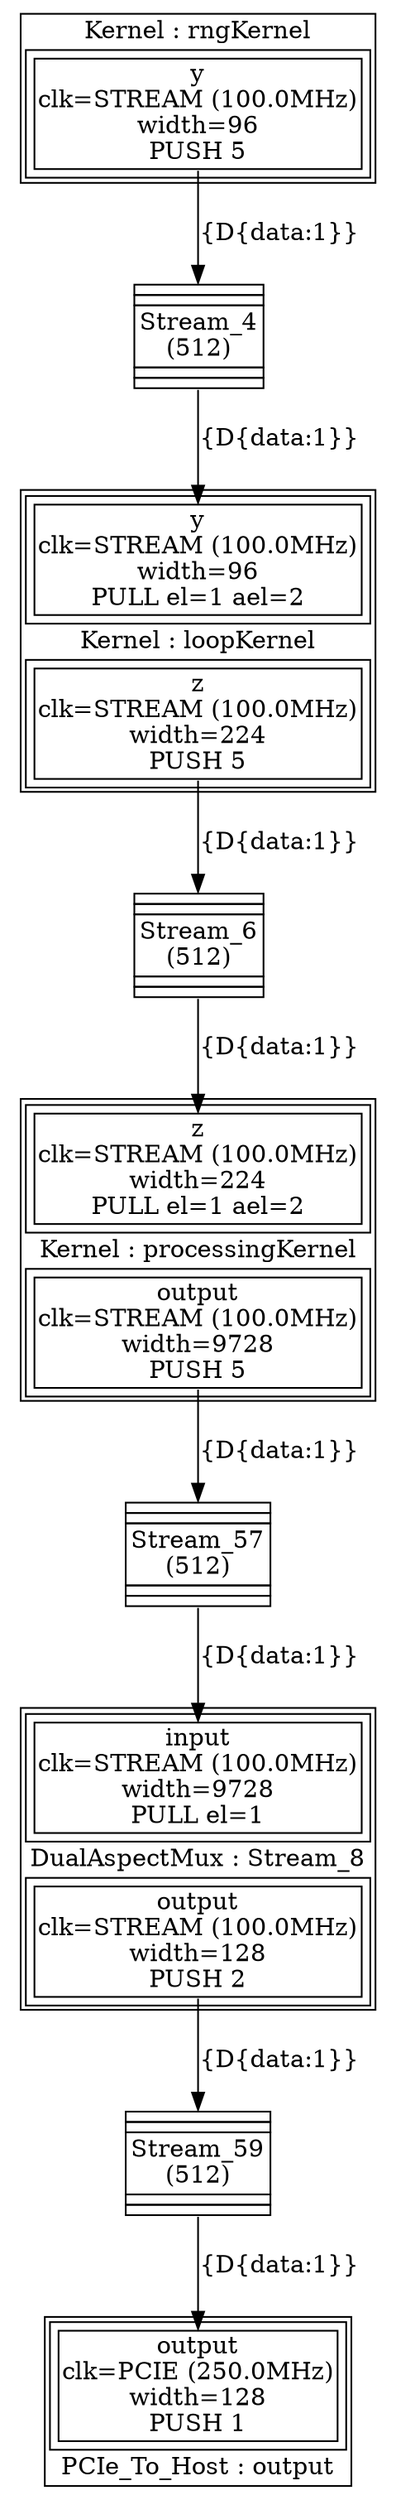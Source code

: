 digraph manager_compiler_graph {
rngKernel[shape=plaintext, label=<<TABLE  BORDER="1" CELLPADDING="1" CELLSPACING="1"><TR><TD BGCOLOR="white" BORDER="0" PORT="node_info" ROWSPAN="1" COLSPAN="1">Kernel : rngKernel</TD></TR><TR><TD BGCOLOR="white" BORDER="0" PORT="outputs" ROWSPAN="1" COLSPAN="1"><TABLE  BORDER="1" CELLPADDING="1" CELLSPACING="4"><TR><TD BGCOLOR="white" BORDER="1" PORT="y" ROWSPAN="1" COLSPAN="1">y<BR/>clk=STREAM (100.0MHz)<BR/>width=96<BR/>PUSH 5</TD></TR></TABLE></TD></TR></TABLE>>];
loopKernel[shape=plaintext, label=<<TABLE  BORDER="1" CELLPADDING="1" CELLSPACING="1"><TR><TD BGCOLOR="white" BORDER="0" PORT="inputs" ROWSPAN="1" COLSPAN="1"><TABLE  BORDER="1" CELLPADDING="1" CELLSPACING="4"><TR><TD BGCOLOR="white" BORDER="1" PORT="y" ROWSPAN="1" COLSPAN="1">y<BR/>clk=STREAM (100.0MHz)<BR/>width=96<BR/>PULL el=1 ael=2</TD></TR></TABLE></TD></TR><TR><TD BGCOLOR="white" BORDER="0" PORT="node_info" ROWSPAN="1" COLSPAN="1">Kernel : loopKernel</TD></TR><TR><TD BGCOLOR="white" BORDER="0" PORT="outputs" ROWSPAN="1" COLSPAN="1"><TABLE  BORDER="1" CELLPADDING="1" CELLSPACING="4"><TR><TD BGCOLOR="white" BORDER="1" PORT="z" ROWSPAN="1" COLSPAN="1">z<BR/>clk=STREAM (100.0MHz)<BR/>width=224<BR/>PUSH 5</TD></TR></TABLE></TD></TR></TABLE>>];
processingKernel[shape=plaintext, label=<<TABLE  BORDER="1" CELLPADDING="1" CELLSPACING="1"><TR><TD BGCOLOR="white" BORDER="0" PORT="inputs" ROWSPAN="1" COLSPAN="1"><TABLE  BORDER="1" CELLPADDING="1" CELLSPACING="4"><TR><TD BGCOLOR="white" BORDER="1" PORT="z" ROWSPAN="1" COLSPAN="1">z<BR/>clk=STREAM (100.0MHz)<BR/>width=224<BR/>PULL el=1 ael=2</TD></TR></TABLE></TD></TR><TR><TD BGCOLOR="white" BORDER="0" PORT="node_info" ROWSPAN="1" COLSPAN="1">Kernel : processingKernel</TD></TR><TR><TD BGCOLOR="white" BORDER="0" PORT="outputs" ROWSPAN="1" COLSPAN="1"><TABLE  BORDER="1" CELLPADDING="1" CELLSPACING="4"><TR><TD BGCOLOR="white" BORDER="1" PORT="output" ROWSPAN="1" COLSPAN="1">output<BR/>clk=STREAM (100.0MHz)<BR/>width=9728<BR/>PUSH 5</TD></TR></TABLE></TD></TR></TABLE>>];
output[shape=plaintext, label=<<TABLE  BORDER="1" CELLPADDING="1" CELLSPACING="1"><TR><TD BGCOLOR="white" BORDER="0" PORT="inputs" ROWSPAN="1" COLSPAN="1"><TABLE  BORDER="1" CELLPADDING="1" CELLSPACING="4"><TR><TD BGCOLOR="white" BORDER="1" PORT="output" ROWSPAN="1" COLSPAN="1">output<BR/>clk=PCIE (250.0MHz)<BR/>width=128<BR/>PUSH 1</TD></TR></TABLE></TD></TR><TR><TD BGCOLOR="white" BORDER="0" PORT="node_info" ROWSPAN="1" COLSPAN="1">PCIe_To_Host : output</TD></TR></TABLE>>];
Stream_8[shape=plaintext, label=<<TABLE  BORDER="1" CELLPADDING="1" CELLSPACING="1"><TR><TD BGCOLOR="white" BORDER="0" PORT="inputs" ROWSPAN="1" COLSPAN="1"><TABLE  BORDER="1" CELLPADDING="1" CELLSPACING="4"><TR><TD BGCOLOR="white" BORDER="1" PORT="input" ROWSPAN="1" COLSPAN="1">input<BR/>clk=STREAM (100.0MHz)<BR/>width=9728<BR/>PULL el=1</TD></TR></TABLE></TD></TR><TR><TD BGCOLOR="white" BORDER="0" PORT="node_info" ROWSPAN="1" COLSPAN="1">DualAspectMux : Stream_8</TD></TR><TR><TD BGCOLOR="white" BORDER="0" PORT="outputs" ROWSPAN="1" COLSPAN="1"><TABLE  BORDER="1" CELLPADDING="1" CELLSPACING="4"><TR><TD BGCOLOR="white" BORDER="1" PORT="output" ROWSPAN="1" COLSPAN="1">output<BR/>clk=STREAM (100.0MHz)<BR/>width=128<BR/>PUSH 2</TD></TR></TABLE></TD></TR></TABLE>>];
Stream_4[shape=plaintext, label=<<TABLE BORDER="0" CELLSPACING="0" CELLBORDER="1"><TR><TD PORT="input"></TD><TD BORDER="0" ROWSPAN="6" WIDTH="1"></TD></TR><TR><TD></TD></TR><TR><TD>Stream_4<br />(512)</TD></TR><TR><TD></TD></TR><TR><TD></TD></TR><TR HEIGHT="0" CELLPADDING="0" BORDER="0" ><TD CELLPADDING="0" BORDER="0" PORT="output"></TD></TR> </TABLE>>];
Stream_6[shape=plaintext, label=<<TABLE BORDER="0" CELLSPACING="0" CELLBORDER="1"><TR><TD PORT="input"></TD><TD BORDER="0" ROWSPAN="6" WIDTH="1"></TD></TR><TR><TD></TD></TR><TR><TD>Stream_6<br />(512)</TD></TR><TR><TD></TD></TR><TR><TD></TD></TR><TR HEIGHT="0" CELLPADDING="0" BORDER="0" ><TD CELLPADDING="0" BORDER="0" PORT="output"></TD></TR> </TABLE>>];
Stream_57[shape=plaintext, label=<<TABLE BORDER="0" CELLSPACING="0" CELLBORDER="1"><TR><TD PORT="input"></TD><TD BORDER="0" ROWSPAN="6" WIDTH="1"></TD></TR><TR><TD></TD></TR><TR><TD>Stream_57<br />(512)</TD></TR><TR><TD></TD></TR><TR><TD></TD></TR><TR HEIGHT="0" CELLPADDING="0" BORDER="0" ><TD CELLPADDING="0" BORDER="0" PORT="output"></TD></TR> </TABLE>>];
Stream_59[shape=plaintext, label=<<TABLE BORDER="0" CELLSPACING="0" CELLBORDER="1"><TR><TD PORT="input"></TD><TD BORDER="0" ROWSPAN="6" WIDTH="1"></TD></TR><TR><TD></TD></TR><TR><TD>Stream_59<br />(512)</TD></TR><TR><TD></TD></TR><TR><TD></TD></TR><TR HEIGHT="0" CELLPADDING="0" BORDER="0" ><TD CELLPADDING="0" BORDER="0" PORT="output"></TD></TR> </TABLE>>];
rngKernel -> Stream_4 [headport="input" tailport="y" label="{D{data:1}}"]
loopKernel -> Stream_6 [headport="input" tailport="z" label="{D{data:1}}"]
processingKernel -> Stream_57 [headport="input" tailport="output" label="{D{data:1}}"]
Stream_8 -> Stream_59 [headport="input" tailport="output" label="{D{data:1}}"]
Stream_4 -> loopKernel [headport="y" tailport="output" label="{D{data:1}}"]
Stream_6 -> processingKernel [headport="z" tailport="output" label="{D{data:1}}"]
Stream_57 -> Stream_8 [headport="input" tailport="output" label="{D{data:1}}"]
Stream_59 -> output [headport="output" tailport="output" label="{D{data:1}}"]
}
